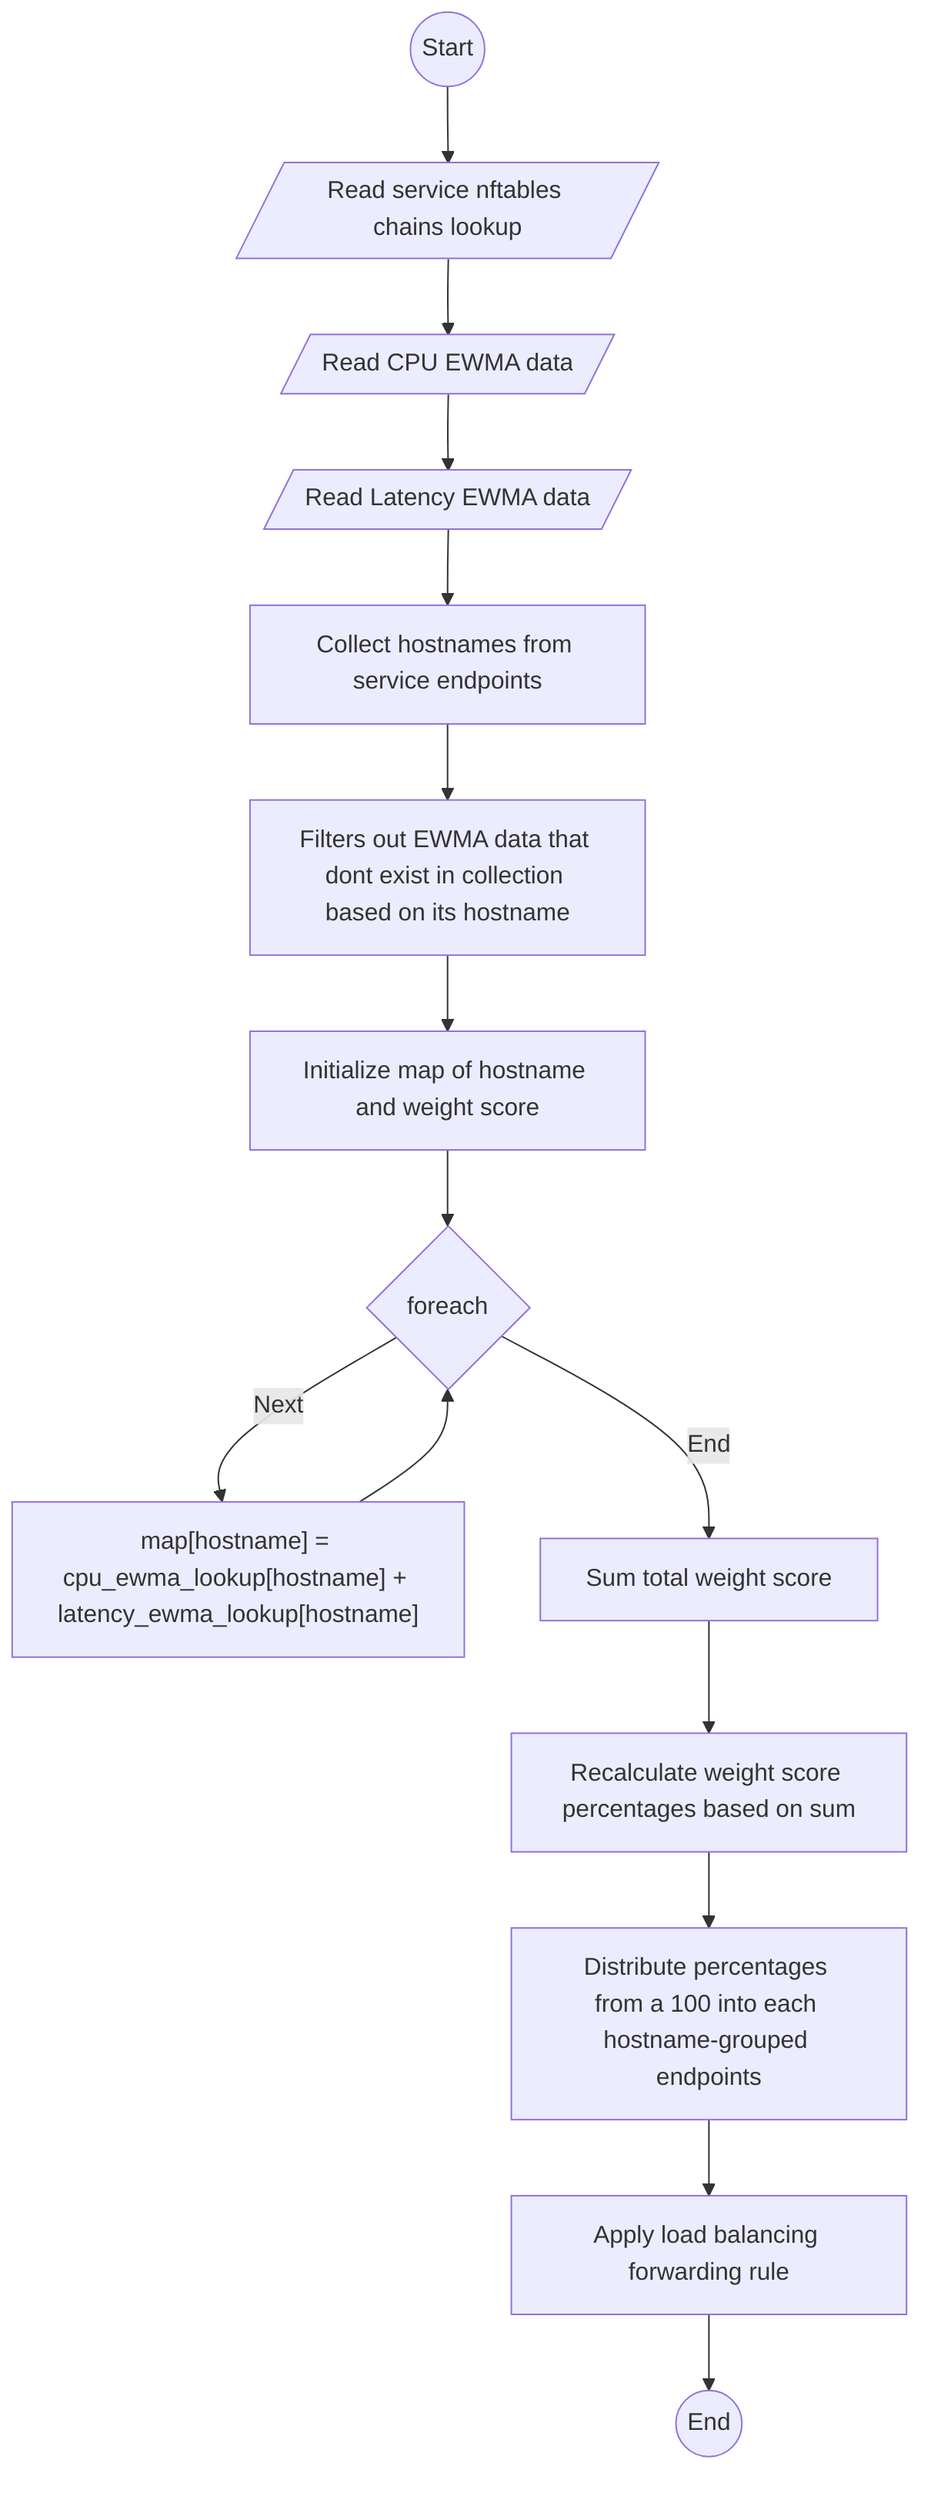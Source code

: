 flowchart TD
    Start@{ shape: "circle", label: "Start"} --> Proc1@{ shape: "lean-r", label: "Read service nftables chains lookup" }
    Proc1 --> Proc2@{ shape: "lean-r", label: "Read CPU EWMA data" }
    Proc2 --> Proc3@{ shape: "lean-r", label: "Read Latency EWMA data" }
    %% hashset hostnames -> iterate each ewma key exist in hashset & eliminate
    Proc3 --> Proc4@{ shape: "rect", label: "Collect hostnames from service endpoints" }
    Proc4 --> Proc5@{ shape: "rect", label: "Filters out EWMA data that dont exist in collection based on its hostname" }
    Proc5 --> Proc6@{ shape: "rect", label: "Initialize map of hostname and weight score" }
    Proc6 --> Proc7@{ shape: "diamond", label: "foreach" }
    Proc7 -- Next -->Proc8@{ shape: "rect", label: "map[hostname] = cpu_ewma_lookup[hostname] + latency_ewma_lookup[hostname]" }
    Proc8 --> Proc7
    Proc7 -- End -->Proc9@{ shape: "rect", label: "Sum total weight score" }
    Proc9 --> Proc10@{ shape: "rect", label: "Recalculate weight score percentages based on sum" }
    Proc10 --> Proc11@{ shape: "rect", label: "Distribute percentages from a 100 into each hostname-grouped endpoints" }
    Proc11 --> Proc12@{ shape: "rect", label: "Apply load balancing forwarding rule" }
    Proc12 --> End@{ shape: "circle", label: "End"}